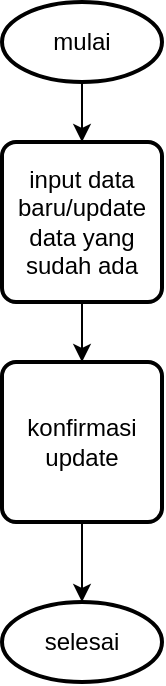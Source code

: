 <mxfile version="21.0.6" type="github">
  <diagram id="C5RBs43oDa-KdzZeNtuy" name="Page-1">
    <mxGraphModel dx="880" dy="444" grid="1" gridSize="10" guides="1" tooltips="1" connect="1" arrows="1" fold="1" page="1" pageScale="1" pageWidth="827" pageHeight="1169" math="0" shadow="0">
      <root>
        <mxCell id="WIyWlLk6GJQsqaUBKTNV-0" />
        <mxCell id="WIyWlLk6GJQsqaUBKTNV-1" parent="WIyWlLk6GJQsqaUBKTNV-0" />
        <mxCell id="T80plWBnZWSRvy2ehDdA-3" style="edgeStyle=orthogonalEdgeStyle;rounded=0;orthogonalLoop=1;jettySize=auto;html=1;exitX=0.5;exitY=1;exitDx=0;exitDy=0;exitPerimeter=0;entryX=0.5;entryY=0;entryDx=0;entryDy=0;" edge="1" parent="WIyWlLk6GJQsqaUBKTNV-1" source="T80plWBnZWSRvy2ehDdA-0" target="T80plWBnZWSRvy2ehDdA-1">
          <mxGeometry relative="1" as="geometry" />
        </mxCell>
        <mxCell id="T80plWBnZWSRvy2ehDdA-0" value="mulai" style="strokeWidth=2;html=1;shape=mxgraph.flowchart.start_1;whiteSpace=wrap;" vertex="1" parent="WIyWlLk6GJQsqaUBKTNV-1">
          <mxGeometry x="400" y="10" width="80" height="40" as="geometry" />
        </mxCell>
        <mxCell id="T80plWBnZWSRvy2ehDdA-4" style="edgeStyle=orthogonalEdgeStyle;rounded=0;orthogonalLoop=1;jettySize=auto;html=1;exitX=0.5;exitY=1;exitDx=0;exitDy=0;entryX=0.5;entryY=0;entryDx=0;entryDy=0;" edge="1" parent="WIyWlLk6GJQsqaUBKTNV-1" source="T80plWBnZWSRvy2ehDdA-1" target="T80plWBnZWSRvy2ehDdA-2">
          <mxGeometry relative="1" as="geometry" />
        </mxCell>
        <mxCell id="T80plWBnZWSRvy2ehDdA-1" value="input data baru/update data yang sudah ada" style="rounded=1;whiteSpace=wrap;html=1;absoluteArcSize=1;arcSize=14;strokeWidth=2;" vertex="1" parent="WIyWlLk6GJQsqaUBKTNV-1">
          <mxGeometry x="400" y="80" width="80" height="80" as="geometry" />
        </mxCell>
        <mxCell id="T80plWBnZWSRvy2ehDdA-6" style="edgeStyle=orthogonalEdgeStyle;rounded=0;orthogonalLoop=1;jettySize=auto;html=1;exitX=0.5;exitY=1;exitDx=0;exitDy=0;" edge="1" parent="WIyWlLk6GJQsqaUBKTNV-1" source="T80plWBnZWSRvy2ehDdA-2" target="T80plWBnZWSRvy2ehDdA-5">
          <mxGeometry relative="1" as="geometry" />
        </mxCell>
        <mxCell id="T80plWBnZWSRvy2ehDdA-2" value="konfirmasi update" style="rounded=1;whiteSpace=wrap;html=1;absoluteArcSize=1;arcSize=14;strokeWidth=2;" vertex="1" parent="WIyWlLk6GJQsqaUBKTNV-1">
          <mxGeometry x="400" y="190" width="80" height="80" as="geometry" />
        </mxCell>
        <mxCell id="T80plWBnZWSRvy2ehDdA-5" value="selesai" style="strokeWidth=2;html=1;shape=mxgraph.flowchart.start_1;whiteSpace=wrap;" vertex="1" parent="WIyWlLk6GJQsqaUBKTNV-1">
          <mxGeometry x="400" y="310" width="80" height="40" as="geometry" />
        </mxCell>
      </root>
    </mxGraphModel>
  </diagram>
</mxfile>
